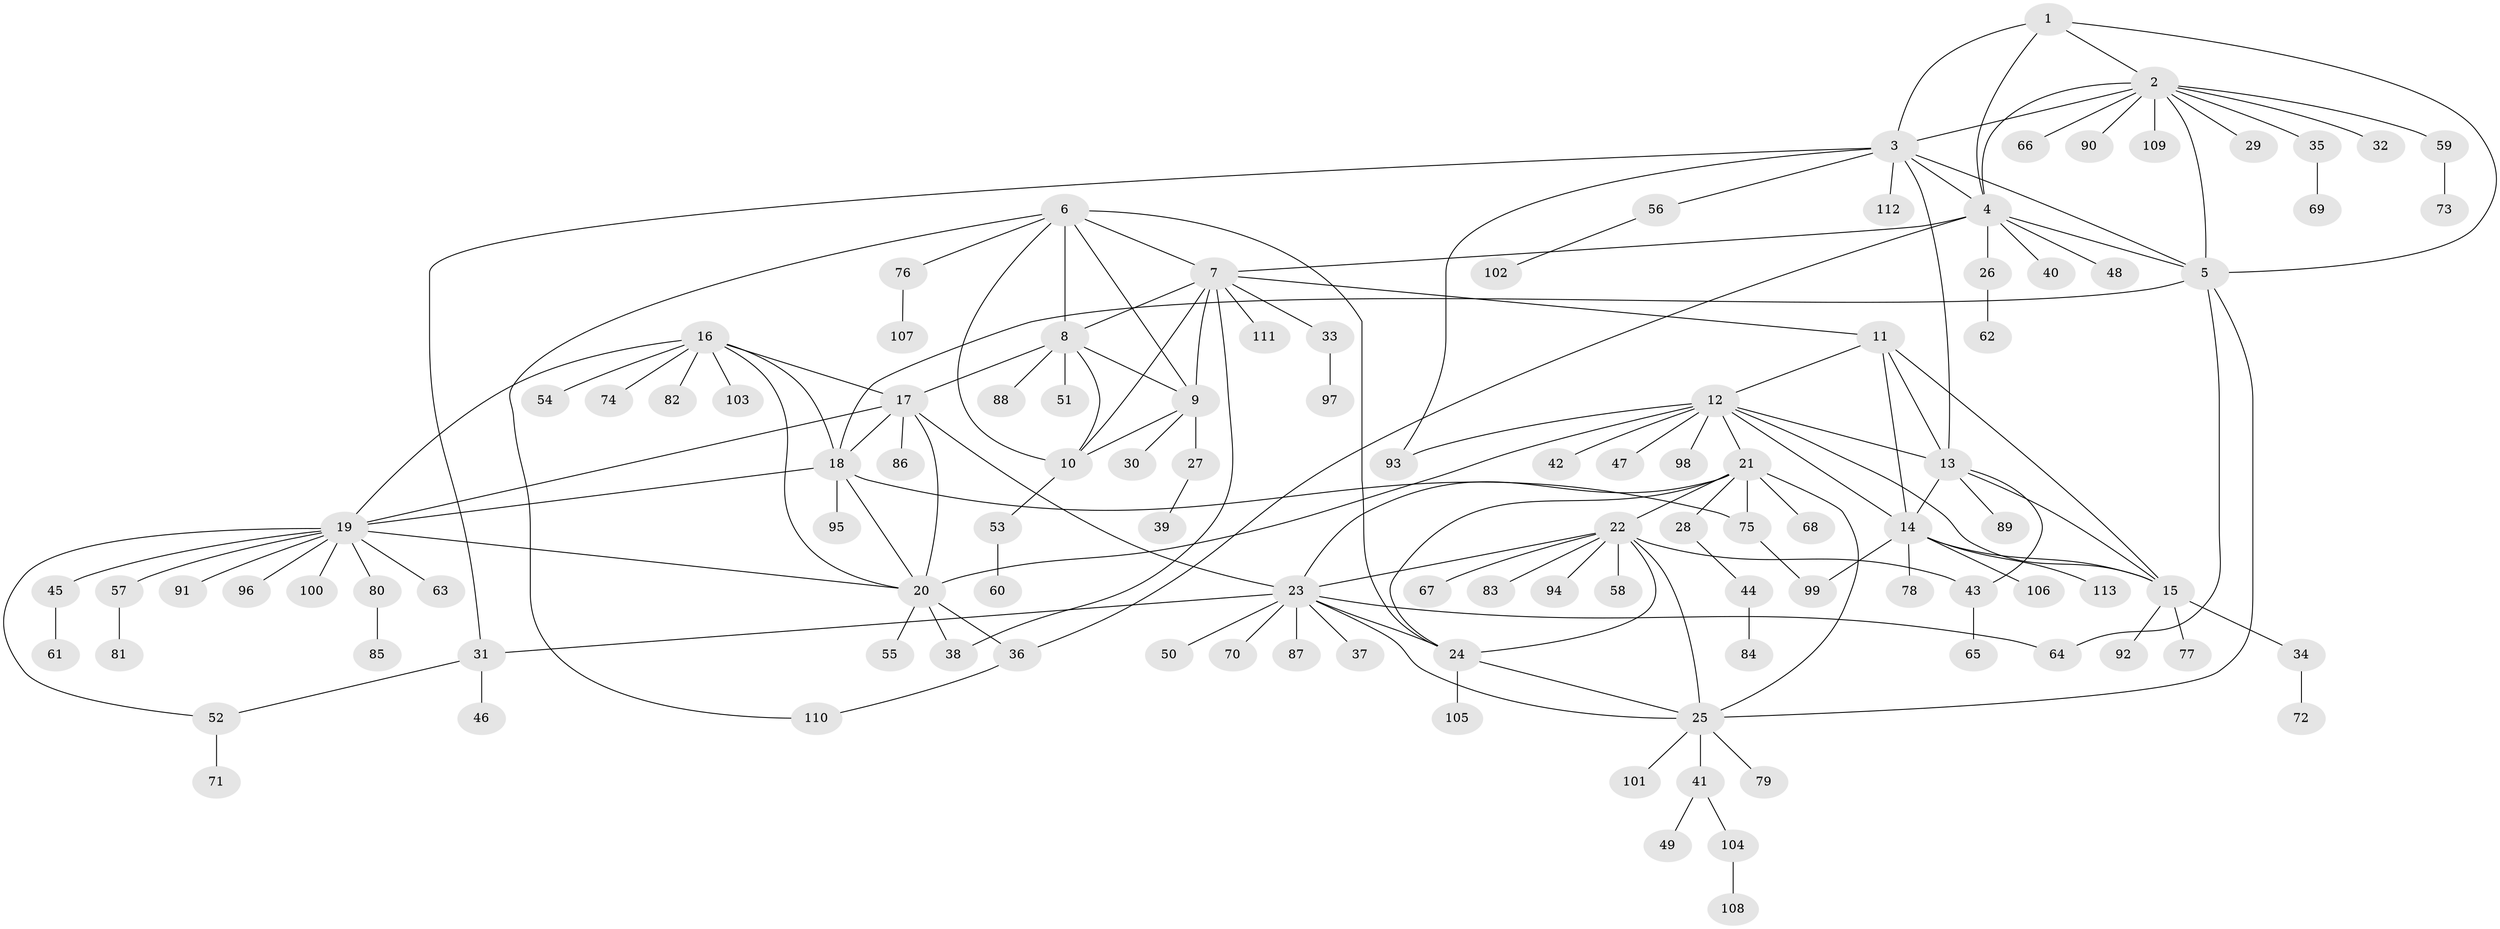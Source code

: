 // coarse degree distribution, {3: 0.04819277108433735, 10: 0.024096385542168676, 11: 0.03614457831325301, 6: 0.04819277108433735, 9: 0.012048192771084338, 5: 0.04819277108433735, 16: 0.012048192771084338, 8: 0.03614457831325301, 7: 0.03614457831325301, 1: 0.6144578313253012, 2: 0.08433734939759036}
// Generated by graph-tools (version 1.1) at 2025/42/03/06/25 10:42:10]
// undirected, 113 vertices, 158 edges
graph export_dot {
graph [start="1"]
  node [color=gray90,style=filled];
  1;
  2;
  3;
  4;
  5;
  6;
  7;
  8;
  9;
  10;
  11;
  12;
  13;
  14;
  15;
  16;
  17;
  18;
  19;
  20;
  21;
  22;
  23;
  24;
  25;
  26;
  27;
  28;
  29;
  30;
  31;
  32;
  33;
  34;
  35;
  36;
  37;
  38;
  39;
  40;
  41;
  42;
  43;
  44;
  45;
  46;
  47;
  48;
  49;
  50;
  51;
  52;
  53;
  54;
  55;
  56;
  57;
  58;
  59;
  60;
  61;
  62;
  63;
  64;
  65;
  66;
  67;
  68;
  69;
  70;
  71;
  72;
  73;
  74;
  75;
  76;
  77;
  78;
  79;
  80;
  81;
  82;
  83;
  84;
  85;
  86;
  87;
  88;
  89;
  90;
  91;
  92;
  93;
  94;
  95;
  96;
  97;
  98;
  99;
  100;
  101;
  102;
  103;
  104;
  105;
  106;
  107;
  108;
  109;
  110;
  111;
  112;
  113;
  1 -- 2;
  1 -- 3;
  1 -- 4;
  1 -- 5;
  2 -- 3;
  2 -- 4;
  2 -- 5;
  2 -- 29;
  2 -- 32;
  2 -- 35;
  2 -- 59;
  2 -- 66;
  2 -- 90;
  2 -- 109;
  3 -- 4;
  3 -- 5;
  3 -- 13;
  3 -- 31;
  3 -- 56;
  3 -- 93;
  3 -- 112;
  4 -- 5;
  4 -- 7;
  4 -- 26;
  4 -- 36;
  4 -- 40;
  4 -- 48;
  5 -- 18;
  5 -- 25;
  5 -- 64;
  6 -- 7;
  6 -- 8;
  6 -- 9;
  6 -- 10;
  6 -- 24;
  6 -- 76;
  6 -- 110;
  7 -- 8;
  7 -- 9;
  7 -- 10;
  7 -- 11;
  7 -- 33;
  7 -- 38;
  7 -- 111;
  8 -- 9;
  8 -- 10;
  8 -- 17;
  8 -- 51;
  8 -- 88;
  9 -- 10;
  9 -- 27;
  9 -- 30;
  10 -- 53;
  11 -- 12;
  11 -- 13;
  11 -- 14;
  11 -- 15;
  12 -- 13;
  12 -- 14;
  12 -- 15;
  12 -- 20;
  12 -- 21;
  12 -- 42;
  12 -- 47;
  12 -- 93;
  12 -- 98;
  13 -- 14;
  13 -- 15;
  13 -- 43;
  13 -- 89;
  14 -- 15;
  14 -- 78;
  14 -- 99;
  14 -- 106;
  14 -- 113;
  15 -- 34;
  15 -- 77;
  15 -- 92;
  16 -- 17;
  16 -- 18;
  16 -- 19;
  16 -- 20;
  16 -- 54;
  16 -- 74;
  16 -- 82;
  16 -- 103;
  17 -- 18;
  17 -- 19;
  17 -- 20;
  17 -- 23;
  17 -- 86;
  18 -- 19;
  18 -- 20;
  18 -- 75;
  18 -- 95;
  19 -- 20;
  19 -- 45;
  19 -- 52;
  19 -- 57;
  19 -- 63;
  19 -- 80;
  19 -- 91;
  19 -- 96;
  19 -- 100;
  20 -- 36;
  20 -- 38;
  20 -- 55;
  21 -- 22;
  21 -- 23;
  21 -- 24;
  21 -- 25;
  21 -- 28;
  21 -- 68;
  21 -- 75;
  22 -- 23;
  22 -- 24;
  22 -- 25;
  22 -- 43;
  22 -- 58;
  22 -- 67;
  22 -- 83;
  22 -- 94;
  23 -- 24;
  23 -- 25;
  23 -- 31;
  23 -- 37;
  23 -- 50;
  23 -- 64;
  23 -- 70;
  23 -- 87;
  24 -- 25;
  24 -- 105;
  25 -- 41;
  25 -- 79;
  25 -- 101;
  26 -- 62;
  27 -- 39;
  28 -- 44;
  31 -- 46;
  31 -- 52;
  33 -- 97;
  34 -- 72;
  35 -- 69;
  36 -- 110;
  41 -- 49;
  41 -- 104;
  43 -- 65;
  44 -- 84;
  45 -- 61;
  52 -- 71;
  53 -- 60;
  56 -- 102;
  57 -- 81;
  59 -- 73;
  75 -- 99;
  76 -- 107;
  80 -- 85;
  104 -- 108;
}
